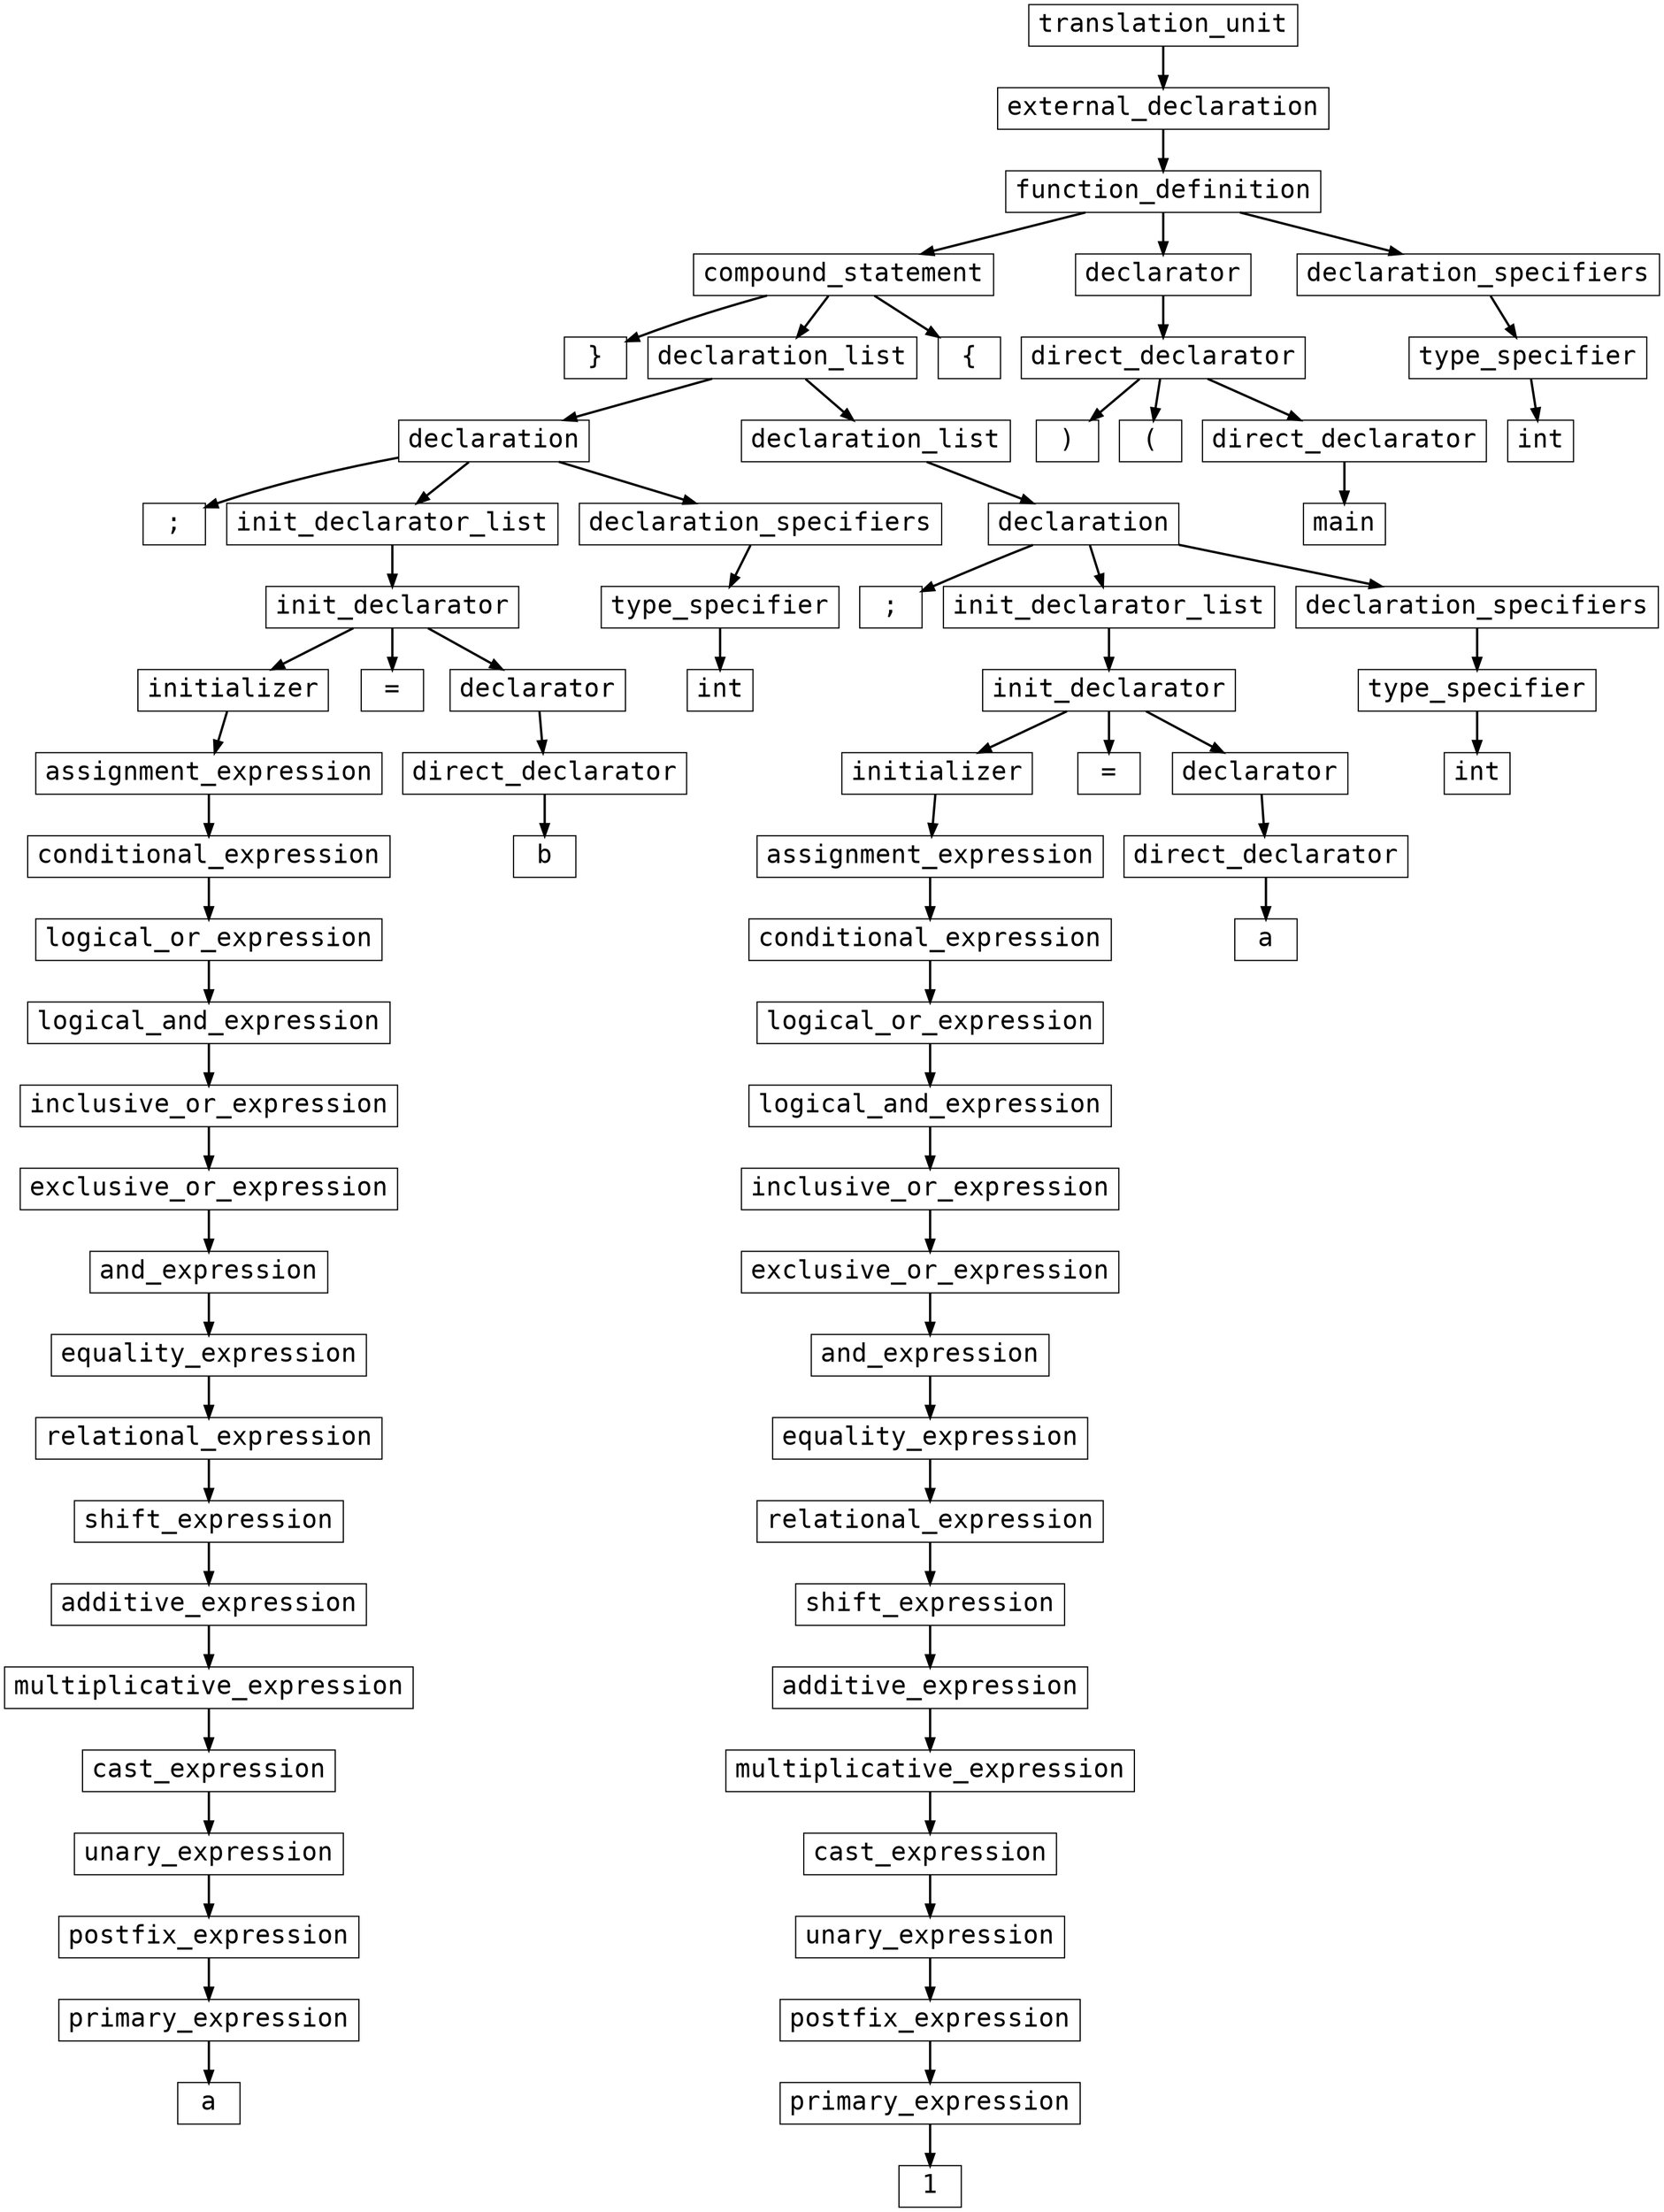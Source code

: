 digraph btree{
size = " 50, 50"; 
fontsize = 10; 
node [shape=box, fontsize=22, fontname=Consolas];
edge [style=bold]
-1039217088[label="translation_unit"];
-1039217088->-1039220224;
-1039220224[label="external_declaration"];
-1039220224->-1039215744;
-1039215744[label="function_definition"];
-1039215744->-1039219104;
-1039219104[label="compound_statement"];
-1039219104->-1039925584;
-1039925584[label="}"];
-1039219104->-1039215072;
-1039215072[label="declaration_list"];
-1039215072->-1039248448;
-1039248448[label="declaration"];
-1039248448->-1039925808;
-1039925808[label=";"];
-1039248448->-1039248672;
-1039248672[label="init_declarator_list"];
-1039248672->-1039249344;
-1039249344[label="init_declarator"];
-1039249344->-1039249568;
-1039249568[label="initializer"];
-1039249568->-1039254944;
-1039254944[label="assignment_expression"];
-1039254944->-1039251136;
-1039251136[label="conditional_expression"];
-1039251136->-1039251360;
-1039251360[label="logical_or_expression"];
-1039251360->-1039255168;
-1039255168[label="logical_and_expression"];
-1039255168->-1039253824;
-1039253824[label="inclusive_or_expression"];
-1039253824->-1039250688;
-1039250688[label="exclusive_or_expression"];
-1039250688->-1039251584;
-1039251584[label="and_expression"];
-1039251584->-1039256064;
-1039256064[label="equality_expression"];
-1039256064->-1039250016;
-1039250016[label="relational_expression"];
-1039250016->-1039251808;
-1039251808[label="shift_expression"];
-1039251808->-1039255840;
-1039255840[label="additive_expression"];
-1039255840->-1039250464;
-1039250464[label="multiplicative_expression"];
-1039250464->-1039253600;
-1039253600[label="cast_expression"];
-1039253600->-1039255392;
-1039255392[label="unary_expression"];
-1039255392->-1039255616;
-1039255616[label="postfix_expression"];
-1039255616->-1039256288;
-1039256288[label="primary_expression"];
-1039256288->-1039926256;
-1039926256[label="a"];
-1039249344->-1039926480;
-1039926480[label="="];
-1039249344->-1039254048;
-1039254048[label="declarator"];
-1039254048->-1039252704;
-1039252704[label="direct_declarator"];
-1039252704->-1039926704;
-1039926704[label="b"];
-1039248448->-1039248896;
-1039248896[label="declaration_specifiers"];
-1039248896->-1039250240;
-1039250240[label="type_specifier"];
-1039250240->-1039926928;
-1039926928[label="int"];
-1039215072->-1039249120;
-1039249120[label="declaration_list"];
-1039249120->-1039252256;
-1039252256[label="declaration"];
-1039252256->-1039927152;
-1039927152[label=";"];
-1039252256->-1039252928;
-1039252928[label="init_declarator_list"];
-1039252928->-1039254496;
-1039254496[label="init_declarator"];
-1039254496->-1039252032;
-1039252032[label="initializer"];
-1039252032->-1039253376;
-1039253376[label="assignment_expression"];
-1039253376->-1039252480;
-1039252480[label="conditional_expression"];
-1039252480->-1039254272;
-1039254272[label="logical_or_expression"];
-1039254272->-1039249792;
-1039249792[label="logical_and_expression"];
-1039249792->-1039253152;
-1039253152[label="inclusive_or_expression"];
-1039253152->-1039250912;
-1039250912[label="exclusive_or_expression"];
-1039250912->-1039254720;
-1039254720[label="and_expression"];
-1039254720->-1039282464;
-1039282464[label="equality_expression"];
-1039282464->-1039283136;
-1039283136[label="relational_expression"];
-1039283136->-1039282240;
-1039282240[label="shift_expression"];
-1039282240->-1039283584;
-1039283584[label="additive_expression"];
-1039283584->-1039284032;
-1039284032[label="multiplicative_expression"];
-1039284032->-1039284256;
-1039284256[label="cast_expression"];
-1039284256->-1039282688;
-1039282688[label="unary_expression"];
-1039282688->-1039284704;
-1039284704[label="postfix_expression"];
-1039284704->-1039285600;
-1039285600[label="primary_expression"];
-1039285600->-1039927376;
-1039927376[label="1"];
-1039254496->-1039927600;
-1039927600[label="="];
-1039254496->-1039284928;
-1039284928[label="declarator"];
-1039284928->-1039283360;
-1039283360[label="direct_declarator"];
-1039283360->-1039928848;
-1039928848[label="a"];
-1039252256->-1039282016;
-1039282016[label="declaration_specifiers"];
-1039282016->-1039285152;
-1039285152[label="type_specifier"];
-1039285152->-1040109056;
-1040109056[label="int"];
-1039219104->-1040109280;
-1040109280[label="{"];
-1039215744->-1039285376;
-1039285376[label="declarator"];
-1039285376->-1039283808;
-1039283808[label="direct_declarator"];
-1039283808->-1040109504;
-1040109504[label=")"];
-1039283808->-1040102464;
-1040102464[label="("];
-1039283808->-1039282912;
-1039282912[label="direct_declarator"];
-1039282912->-1040102688;
-1040102688[label="main"];
-1039215744->-1039284480;
-1039284480[label="declaration_specifiers"];
-1039284480->-1039601600;
-1039601600[label="type_specifier"];
-1039601600->-1040022432;
-1040022432[label="int"];
}
